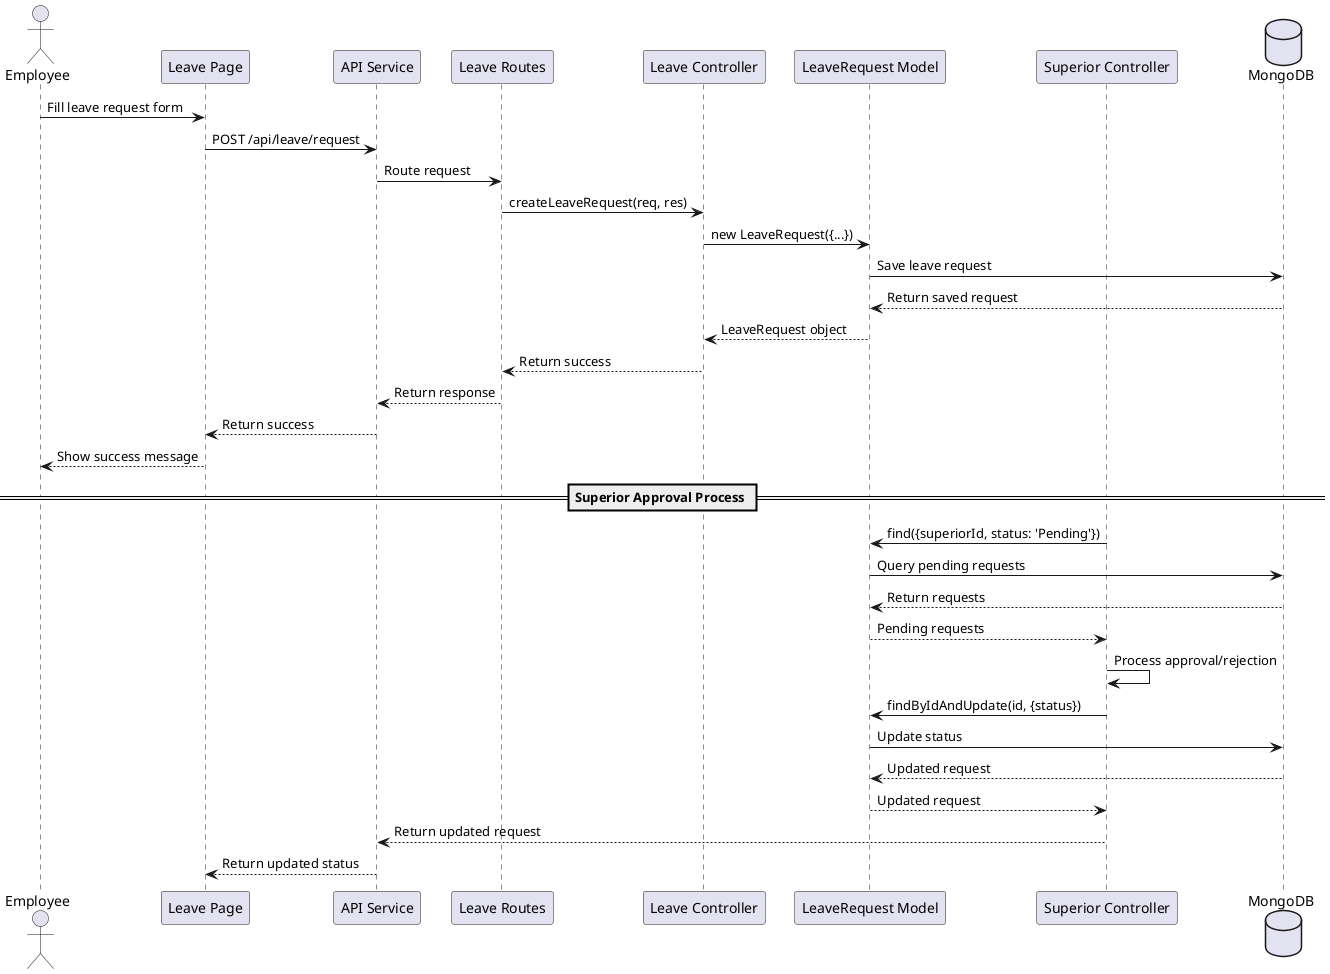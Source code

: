 @startuml Sequence Diagram - Leave Request Submission and Approval

actor Employee
participant "Leave Page" as LeavePage
participant "API Service" as API
participant "Leave Routes" as LeaveRoutes
participant "Leave Controller" as LeaveController
participant "LeaveRequest Model" as LeaveModel
participant "Superior Controller" as SuperiorController
database "MongoDB" as DB

Employee -> LeavePage: Fill leave request form
LeavePage -> API: POST /api/leave/request
API -> LeaveRoutes: Route request
LeaveRoutes -> LeaveController: createLeaveRequest(req, res)

LeaveController -> LeaveModel: new LeaveRequest({...})
LeaveModel -> DB: Save leave request
DB --> LeaveModel: Return saved request
LeaveModel --> LeaveController: LeaveRequest object

LeaveController --> LeaveRoutes: Return success
LeaveRoutes --> API: Return response
API --> LeavePage: Return success
LeavePage --> Employee: Show success message

== Superior Approval Process ==

SuperiorController -> LeaveModel: find({superiorId, status: 'Pending'})
LeaveModel -> DB: Query pending requests
DB --> LeaveModel: Return requests
LeaveModel --> SuperiorController: Pending requests

SuperiorController -> SuperiorController: Process approval/rejection
SuperiorController -> LeaveModel: findByIdAndUpdate(id, {status})
LeaveModel -> DB: Update status
DB --> LeaveModel: Updated request
LeaveModel --> SuperiorController: Updated request

SuperiorController --> API: Return updated request
API --> LeavePage: Return updated status

@enduml
